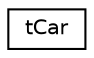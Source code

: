 digraph "Graphical Class Hierarchy"
{
  edge [fontname="Helvetica",fontsize="10",labelfontname="Helvetica",labelfontsize="10"];
  node [fontname="Helvetica",fontsize="10",shape=record];
  rankdir="LR";
  Node1 [label="tCar",height=0.2,width=0.4,color="black", fillcolor="white", style="filled",URL="$structt_car.html"];
}
